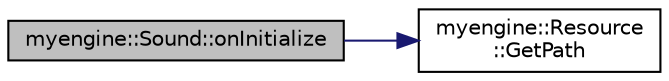 digraph "myengine::Sound::onInitialize"
{
 // LATEX_PDF_SIZE
  edge [fontname="Helvetica",fontsize="10",labelfontname="Helvetica",labelfontsize="10"];
  node [fontname="Helvetica",fontsize="10",shape=record];
  rankdir="LR";
  Node1 [label="myengine::Sound::onInitialize",height=0.2,width=0.4,color="black", fillcolor="grey75", style="filled", fontcolor="black",tooltip="Initialises the Sound."];
  Node1 -> Node2 [color="midnightblue",fontsize="10",style="solid",fontname="Helvetica"];
  Node2 [label="myengine::Resource\l::GetPath",height=0.2,width=0.4,color="black", fillcolor="white", style="filled",URL="$structmyengine_1_1_resource.html#a3e5a17a33814abb5d591f51d726c8bb2",tooltip=" "];
}
